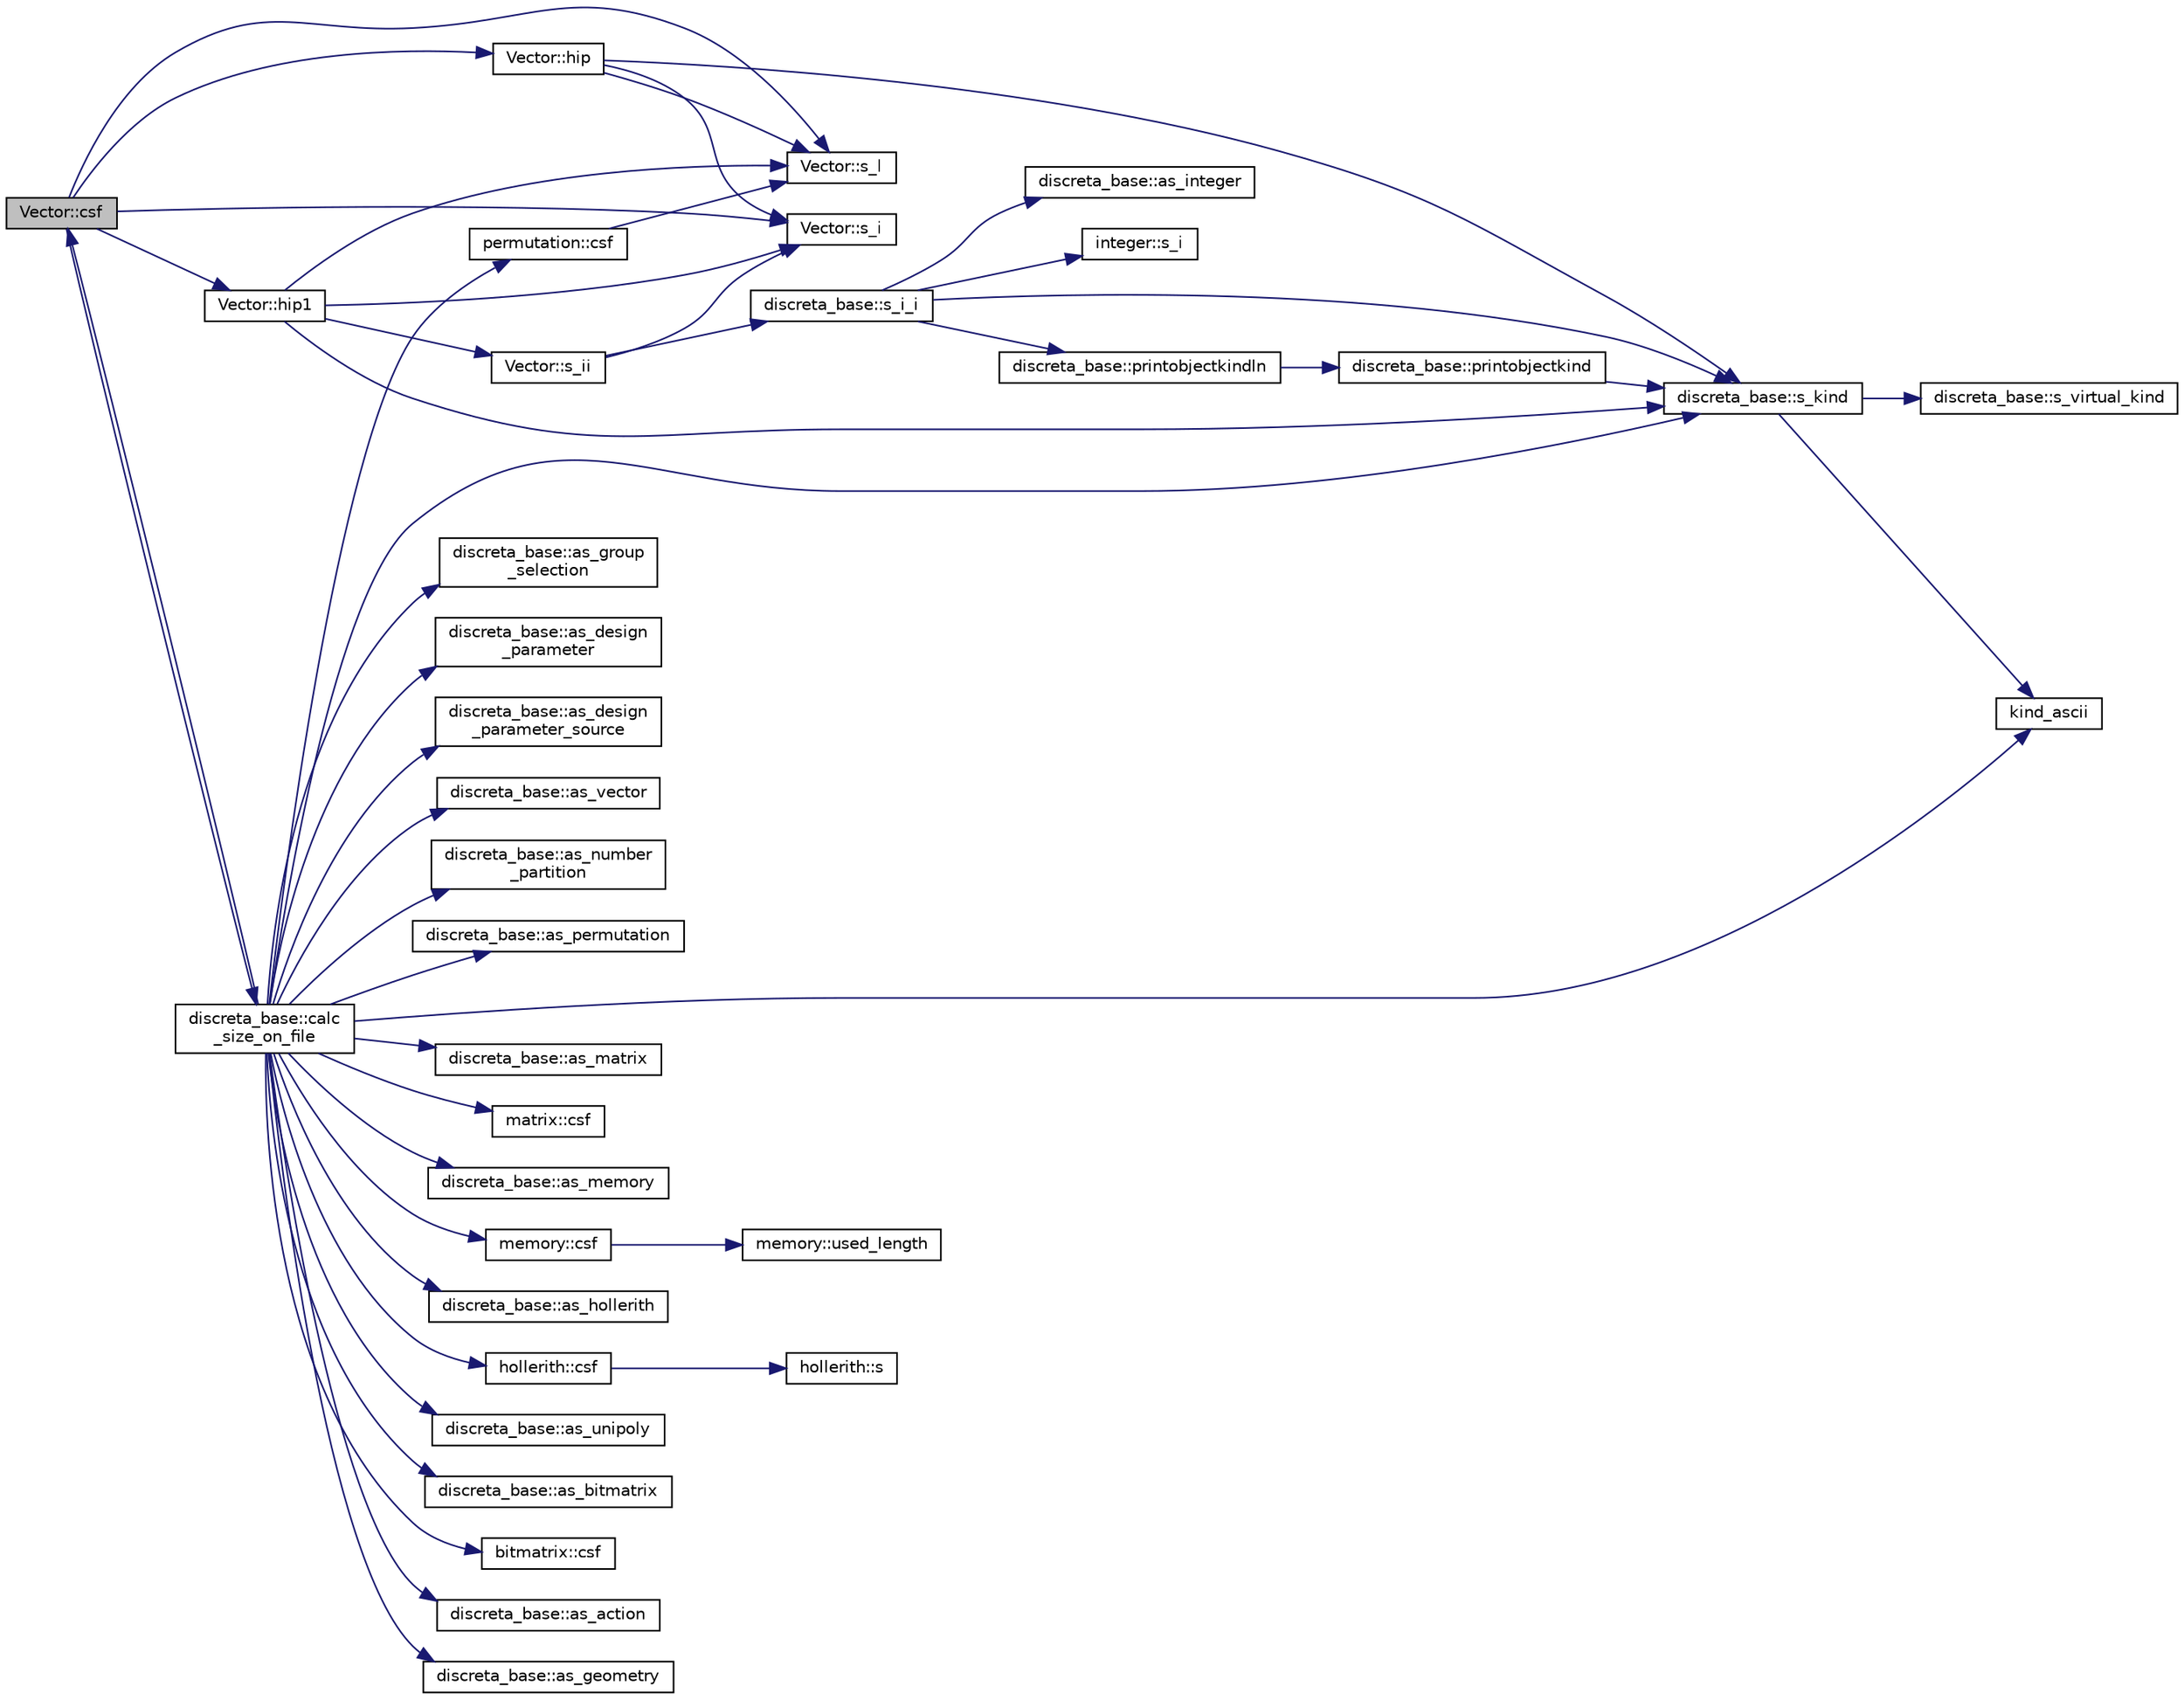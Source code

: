 digraph "Vector::csf"
{
  edge [fontname="Helvetica",fontsize="10",labelfontname="Helvetica",labelfontsize="10"];
  node [fontname="Helvetica",fontsize="10",shape=record];
  rankdir="LR";
  Node986 [label="Vector::csf",height=0.2,width=0.4,color="black", fillcolor="grey75", style="filled", fontcolor="black"];
  Node986 -> Node987 [color="midnightblue",fontsize="10",style="solid",fontname="Helvetica"];
  Node987 [label="Vector::s_l",height=0.2,width=0.4,color="black", fillcolor="white", style="filled",URL="$d5/db2/class_vector.html#ad2dc082288f858d22a528832289e0704"];
  Node986 -> Node988 [color="midnightblue",fontsize="10",style="solid",fontname="Helvetica"];
  Node988 [label="Vector::hip",height=0.2,width=0.4,color="black", fillcolor="white", style="filled",URL="$d5/db2/class_vector.html#a996f4e7f37126389c883537b063d583e"];
  Node988 -> Node987 [color="midnightblue",fontsize="10",style="solid",fontname="Helvetica"];
  Node988 -> Node989 [color="midnightblue",fontsize="10",style="solid",fontname="Helvetica"];
  Node989 [label="Vector::s_i",height=0.2,width=0.4,color="black", fillcolor="white", style="filled",URL="$d5/db2/class_vector.html#a1c4fe1752523df8119f70dd550244871"];
  Node988 -> Node990 [color="midnightblue",fontsize="10",style="solid",fontname="Helvetica"];
  Node990 [label="discreta_base::s_kind",height=0.2,width=0.4,color="black", fillcolor="white", style="filled",URL="$d7/d71/classdiscreta__base.html#a8a830025c74adbbc3362418a7c2ba157"];
  Node990 -> Node991 [color="midnightblue",fontsize="10",style="solid",fontname="Helvetica"];
  Node991 [label="discreta_base::s_virtual_kind",height=0.2,width=0.4,color="black", fillcolor="white", style="filled",URL="$d7/d71/classdiscreta__base.html#a52778a6d6943a468be083d0785d418fb"];
  Node990 -> Node992 [color="midnightblue",fontsize="10",style="solid",fontname="Helvetica"];
  Node992 [label="kind_ascii",height=0.2,width=0.4,color="black", fillcolor="white", style="filled",URL="$d9/d60/discreta_8h.html#ad0ce825a9f29bc6cec27e1b64cfe27bf"];
  Node986 -> Node993 [color="midnightblue",fontsize="10",style="solid",fontname="Helvetica"];
  Node993 [label="Vector::hip1",height=0.2,width=0.4,color="black", fillcolor="white", style="filled",URL="$d5/db2/class_vector.html#a5ce49604a9d0d59e42e4cbad25597334"];
  Node993 -> Node987 [color="midnightblue",fontsize="10",style="solid",fontname="Helvetica"];
  Node993 -> Node989 [color="midnightblue",fontsize="10",style="solid",fontname="Helvetica"];
  Node993 -> Node990 [color="midnightblue",fontsize="10",style="solid",fontname="Helvetica"];
  Node993 -> Node994 [color="midnightblue",fontsize="10",style="solid",fontname="Helvetica"];
  Node994 [label="Vector::s_ii",height=0.2,width=0.4,color="black", fillcolor="white", style="filled",URL="$d5/db2/class_vector.html#a75d4942cc7b9794717b4846c10520db8"];
  Node994 -> Node989 [color="midnightblue",fontsize="10",style="solid",fontname="Helvetica"];
  Node994 -> Node995 [color="midnightblue",fontsize="10",style="solid",fontname="Helvetica"];
  Node995 [label="discreta_base::s_i_i",height=0.2,width=0.4,color="black", fillcolor="white", style="filled",URL="$d7/d71/classdiscreta__base.html#aadb92c01fbe69b3034b0214b33fbc735"];
  Node995 -> Node990 [color="midnightblue",fontsize="10",style="solid",fontname="Helvetica"];
  Node995 -> Node996 [color="midnightblue",fontsize="10",style="solid",fontname="Helvetica"];
  Node996 [label="discreta_base::printobjectkindln",height=0.2,width=0.4,color="black", fillcolor="white", style="filled",URL="$d7/d71/classdiscreta__base.html#a677ccc8f392ebedde05e453f8cf59559"];
  Node996 -> Node997 [color="midnightblue",fontsize="10",style="solid",fontname="Helvetica"];
  Node997 [label="discreta_base::printobjectkind",height=0.2,width=0.4,color="black", fillcolor="white", style="filled",URL="$d7/d71/classdiscreta__base.html#aa75a1314aa706909b029664944904231"];
  Node997 -> Node990 [color="midnightblue",fontsize="10",style="solid",fontname="Helvetica"];
  Node995 -> Node998 [color="midnightblue",fontsize="10",style="solid",fontname="Helvetica"];
  Node998 [label="discreta_base::as_integer",height=0.2,width=0.4,color="black", fillcolor="white", style="filled",URL="$d7/d71/classdiscreta__base.html#a00d7691eaf874fd283d942692fe8dd26"];
  Node995 -> Node999 [color="midnightblue",fontsize="10",style="solid",fontname="Helvetica"];
  Node999 [label="integer::s_i",height=0.2,width=0.4,color="black", fillcolor="white", style="filled",URL="$d0/de5/classinteger.html#adf28e9f94d4c844adaa950deeb80b904"];
  Node986 -> Node989 [color="midnightblue",fontsize="10",style="solid",fontname="Helvetica"];
  Node986 -> Node1000 [color="midnightblue",fontsize="10",style="solid",fontname="Helvetica"];
  Node1000 [label="discreta_base::calc\l_size_on_file",height=0.2,width=0.4,color="black", fillcolor="white", style="filled",URL="$d7/d71/classdiscreta__base.html#ae342640849a0b5bd6096b8e29c7145ff"];
  Node1000 -> Node990 [color="midnightblue",fontsize="10",style="solid",fontname="Helvetica"];
  Node1000 -> Node1001 [color="midnightblue",fontsize="10",style="solid",fontname="Helvetica"];
  Node1001 [label="discreta_base::as_vector",height=0.2,width=0.4,color="black", fillcolor="white", style="filled",URL="$d7/d71/classdiscreta__base.html#a7bdd6cae39c380b128ee9e17e42cf020"];
  Node1000 -> Node986 [color="midnightblue",fontsize="10",style="solid",fontname="Helvetica"];
  Node1000 -> Node1002 [color="midnightblue",fontsize="10",style="solid",fontname="Helvetica"];
  Node1002 [label="discreta_base::as_number\l_partition",height=0.2,width=0.4,color="black", fillcolor="white", style="filled",URL="$d7/d71/classdiscreta__base.html#a307aa09de0e925d46697707968ffab00"];
  Node1000 -> Node1003 [color="midnightblue",fontsize="10",style="solid",fontname="Helvetica"];
  Node1003 [label="discreta_base::as_permutation",height=0.2,width=0.4,color="black", fillcolor="white", style="filled",URL="$d7/d71/classdiscreta__base.html#aa4e72f36a82984239b12ae831e131098"];
  Node1000 -> Node1004 [color="midnightblue",fontsize="10",style="solid",fontname="Helvetica"];
  Node1004 [label="permutation::csf",height=0.2,width=0.4,color="black", fillcolor="white", style="filled",URL="$d0/d08/classpermutation.html#a121bb8f936f6e1e4101ef59d04c3998a"];
  Node1004 -> Node987 [color="midnightblue",fontsize="10",style="solid",fontname="Helvetica"];
  Node1000 -> Node1005 [color="midnightblue",fontsize="10",style="solid",fontname="Helvetica"];
  Node1005 [label="discreta_base::as_matrix",height=0.2,width=0.4,color="black", fillcolor="white", style="filled",URL="$d7/d71/classdiscreta__base.html#ae4d7f56d917a4707b838fbffde6467ff"];
  Node1000 -> Node1006 [color="midnightblue",fontsize="10",style="solid",fontname="Helvetica"];
  Node1006 [label="matrix::csf",height=0.2,width=0.4,color="black", fillcolor="white", style="filled",URL="$d1/d8d/classmatrix.html#af06fd7824274febfcc10f734a06d1a6e"];
  Node1000 -> Node1007 [color="midnightblue",fontsize="10",style="solid",fontname="Helvetica"];
  Node1007 [label="discreta_base::as_memory",height=0.2,width=0.4,color="black", fillcolor="white", style="filled",URL="$d7/d71/classdiscreta__base.html#ad94b2d7dce0cd4fa22db57f6e79c4bd2"];
  Node1000 -> Node1008 [color="midnightblue",fontsize="10",style="solid",fontname="Helvetica"];
  Node1008 [label="memory::csf",height=0.2,width=0.4,color="black", fillcolor="white", style="filled",URL="$d8/d99/classmemory.html#a7f6c3fb11d9ef25fce0aa093bc9d9216"];
  Node1008 -> Node1009 [color="midnightblue",fontsize="10",style="solid",fontname="Helvetica"];
  Node1009 [label="memory::used_length",height=0.2,width=0.4,color="black", fillcolor="white", style="filled",URL="$d8/d99/classmemory.html#a3312a01b206cef29ec0f85ee340002dd"];
  Node1000 -> Node1010 [color="midnightblue",fontsize="10",style="solid",fontname="Helvetica"];
  Node1010 [label="discreta_base::as_hollerith",height=0.2,width=0.4,color="black", fillcolor="white", style="filled",URL="$d7/d71/classdiscreta__base.html#a3e66f82711f314710107e2f29e589690"];
  Node1000 -> Node1011 [color="midnightblue",fontsize="10",style="solid",fontname="Helvetica"];
  Node1011 [label="hollerith::csf",height=0.2,width=0.4,color="black", fillcolor="white", style="filled",URL="$d8/d99/classhollerith.html#ac3e7f35e2c6d82a9825297577e1011ba"];
  Node1011 -> Node1012 [color="midnightblue",fontsize="10",style="solid",fontname="Helvetica"];
  Node1012 [label="hollerith::s",height=0.2,width=0.4,color="black", fillcolor="white", style="filled",URL="$d8/d99/classhollerith.html#af61fce2d06f211b25fe3838e4dfee77a"];
  Node1000 -> Node1013 [color="midnightblue",fontsize="10",style="solid",fontname="Helvetica"];
  Node1013 [label="discreta_base::as_unipoly",height=0.2,width=0.4,color="black", fillcolor="white", style="filled",URL="$d7/d71/classdiscreta__base.html#ad50d8027f039fe5c2478cddb243adc9d"];
  Node1000 -> Node1014 [color="midnightblue",fontsize="10",style="solid",fontname="Helvetica"];
  Node1014 [label="discreta_base::as_bitmatrix",height=0.2,width=0.4,color="black", fillcolor="white", style="filled",URL="$d7/d71/classdiscreta__base.html#a071ad54ea8ef6c9d1d15f532e5a76df6"];
  Node1000 -> Node1015 [color="midnightblue",fontsize="10",style="solid",fontname="Helvetica"];
  Node1015 [label="bitmatrix::csf",height=0.2,width=0.4,color="black", fillcolor="white", style="filled",URL="$de/dc8/classbitmatrix.html#a2d11a854ea302b0e6fa61c9c6607deaf"];
  Node1000 -> Node1016 [color="midnightblue",fontsize="10",style="solid",fontname="Helvetica"];
  Node1016 [label="discreta_base::as_action",height=0.2,width=0.4,color="black", fillcolor="white", style="filled",URL="$d7/d71/classdiscreta__base.html#aee03453d453c64f57eb30bf482d3ba8a"];
  Node1000 -> Node1017 [color="midnightblue",fontsize="10",style="solid",fontname="Helvetica"];
  Node1017 [label="discreta_base::as_geometry",height=0.2,width=0.4,color="black", fillcolor="white", style="filled",URL="$d7/d71/classdiscreta__base.html#a38fc7b4cdd830703e9d87354b79bc5c8"];
  Node1000 -> Node1018 [color="midnightblue",fontsize="10",style="solid",fontname="Helvetica"];
  Node1018 [label="discreta_base::as_group\l_selection",height=0.2,width=0.4,color="black", fillcolor="white", style="filled",URL="$d7/d71/classdiscreta__base.html#aae1bac4883c567718bef9fb610abbdc8"];
  Node1000 -> Node1019 [color="midnightblue",fontsize="10",style="solid",fontname="Helvetica"];
  Node1019 [label="discreta_base::as_design\l_parameter",height=0.2,width=0.4,color="black", fillcolor="white", style="filled",URL="$d7/d71/classdiscreta__base.html#aab24ff38ea1c5471ab3de42e014d0f2a"];
  Node1000 -> Node1020 [color="midnightblue",fontsize="10",style="solid",fontname="Helvetica"];
  Node1020 [label="discreta_base::as_design\l_parameter_source",height=0.2,width=0.4,color="black", fillcolor="white", style="filled",URL="$d7/d71/classdiscreta__base.html#a59cbf837c6582ded5bc586265d13d81a"];
  Node1000 -> Node992 [color="midnightblue",fontsize="10",style="solid",fontname="Helvetica"];
}
